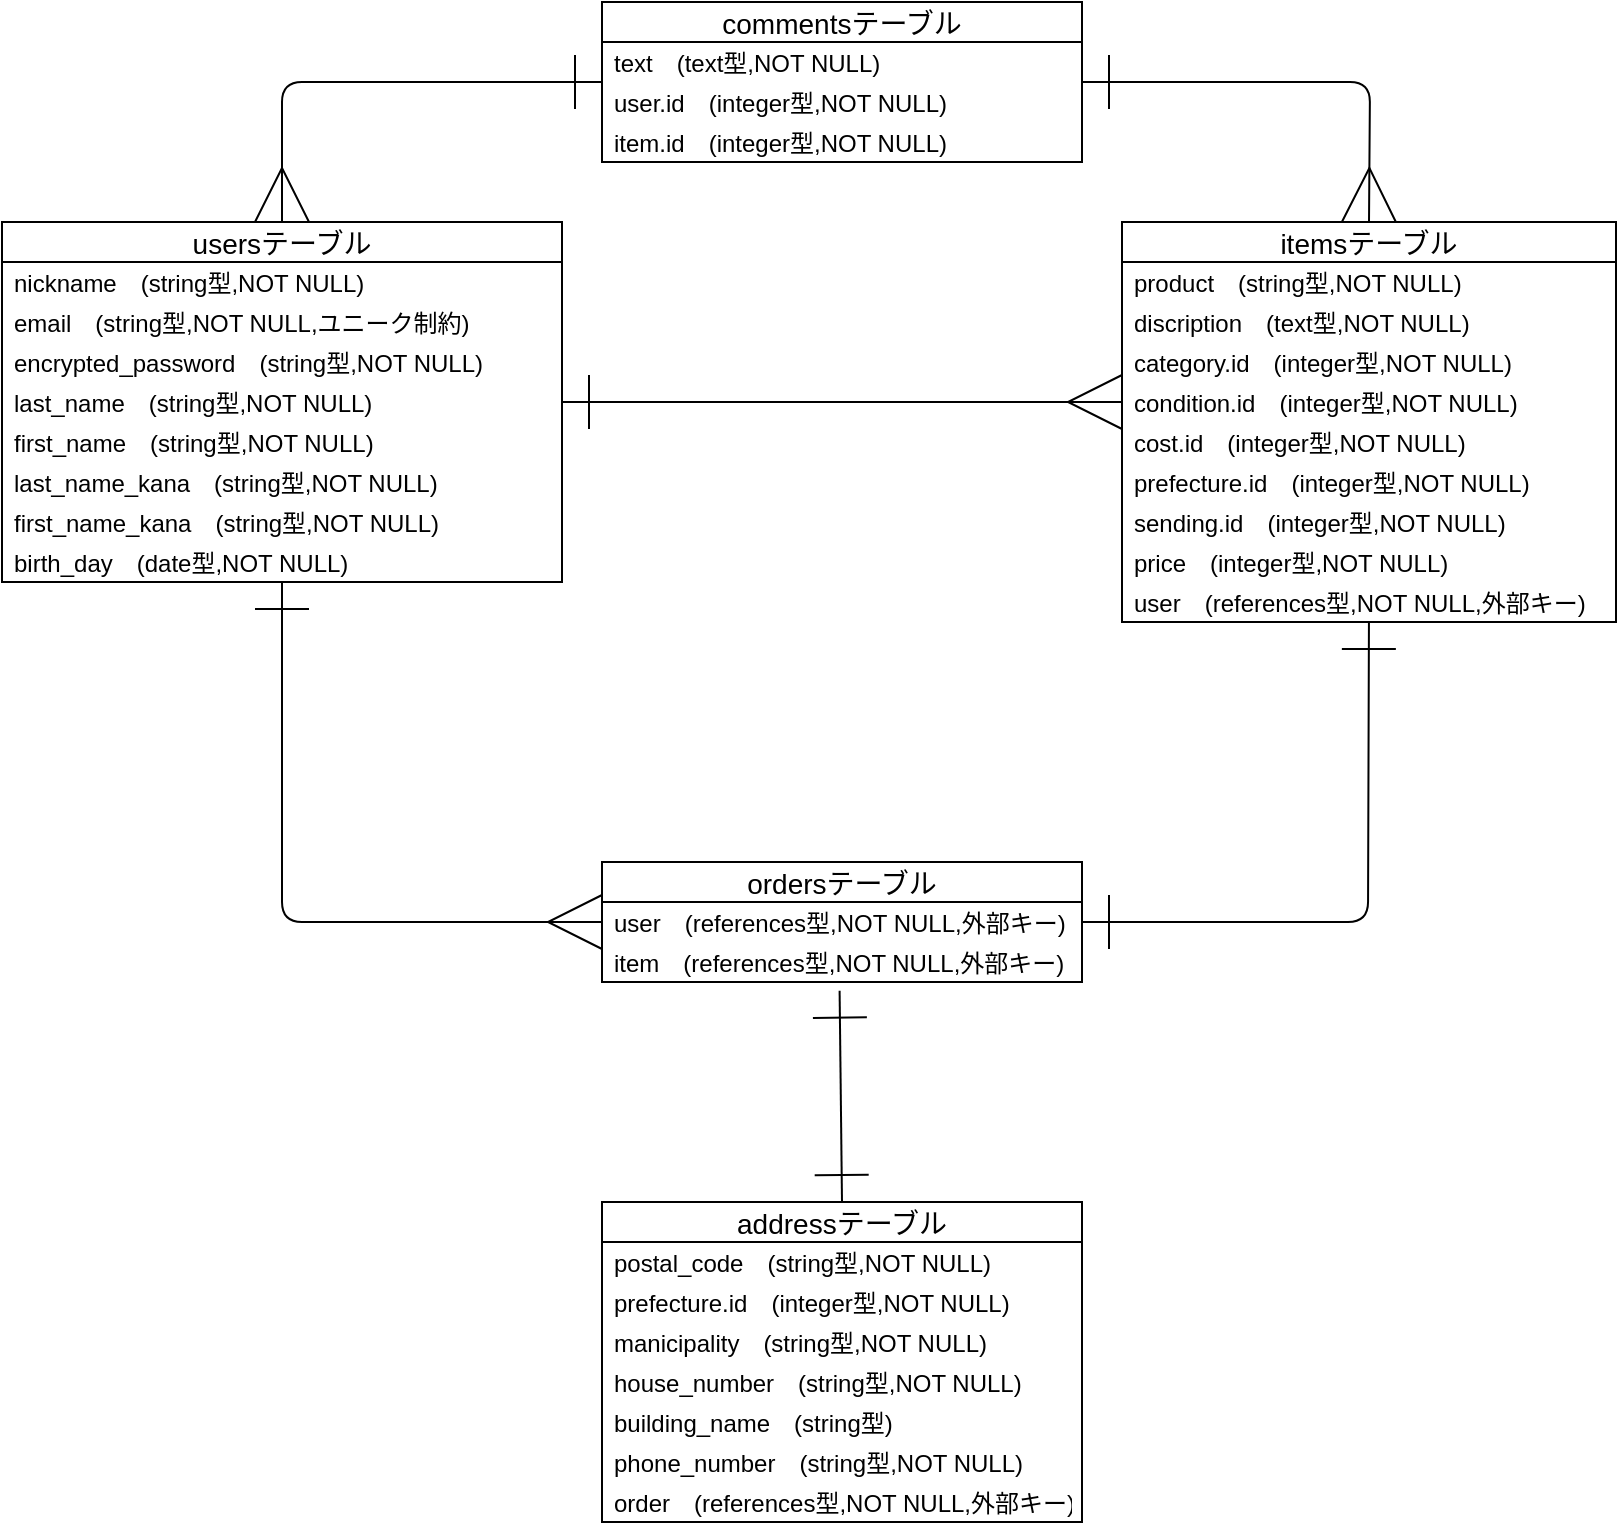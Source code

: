 <mxfile>
    <diagram id="03LH1cLZqZ4QkEywQgcy" name="ページ1">
        <mxGraphModel dx="502" dy="524" grid="1" gridSize="10" guides="1" tooltips="1" connect="1" arrows="1" fold="1" page="1" pageScale="1" pageWidth="827" pageHeight="1169" math="0" shadow="0">
            <root>
                <mxCell id="0"/>
                <mxCell id="1" parent="0"/>
                <mxCell id="2" value="usersテーブル" style="swimlane;fontStyle=0;childLayout=stackLayout;horizontal=1;startSize=20;horizontalStack=0;resizeParent=1;resizeParentMax=0;resizeLast=0;collapsible=1;marginBottom=0;align=center;fontSize=14;" parent="1" vertex="1">
                    <mxGeometry x="10" y="220" width="280" height="180" as="geometry"/>
                </mxCell>
                <mxCell id="3" value="nickname　(string型,NOT NULL)" style="text;strokeColor=none;fillColor=none;spacingLeft=4;spacingRight=4;overflow=hidden;rotatable=0;points=[[0,0.5],[1,0.5]];portConstraint=eastwest;fontSize=12;verticalAlign=middle;" parent="2" vertex="1">
                    <mxGeometry y="20" width="280" height="20" as="geometry"/>
                </mxCell>
                <mxCell id="4" value="email　(string型,NOT NULL,ユニーク制約)" style="text;strokeColor=none;fillColor=none;spacingLeft=4;spacingRight=4;overflow=hidden;rotatable=0;points=[[0,0.5],[1,0.5]];portConstraint=eastwest;fontSize=12;align=left;verticalAlign=middle;" parent="2" vertex="1">
                    <mxGeometry y="40" width="280" height="20" as="geometry"/>
                </mxCell>
                <mxCell id="5" value="encrypted_password　(string型,NOT NULL)" style="text;strokeColor=none;fillColor=none;spacingLeft=4;spacingRight=4;overflow=hidden;rotatable=0;points=[[0,0.5],[1,0.5]];portConstraint=eastwest;fontSize=12;verticalAlign=middle;" parent="2" vertex="1">
                    <mxGeometry y="60" width="280" height="20" as="geometry"/>
                </mxCell>
                <mxCell id="15" value="last_name　(string型,NOT NULL)" style="text;strokeColor=none;fillColor=none;spacingLeft=4;spacingRight=4;overflow=hidden;rotatable=0;points=[[0,0.5],[1,0.5]];portConstraint=eastwest;fontSize=12;verticalAlign=middle;" parent="2" vertex="1">
                    <mxGeometry y="80" width="280" height="20" as="geometry"/>
                </mxCell>
                <mxCell id="16" value="first_name　(string型,NOT NULL)" style="text;strokeColor=none;fillColor=none;spacingLeft=4;spacingRight=4;overflow=hidden;rotatable=0;points=[[0,0.5],[1,0.5]];portConstraint=eastwest;fontSize=12;verticalAlign=middle;" parent="2" vertex="1">
                    <mxGeometry y="100" width="280" height="20" as="geometry"/>
                </mxCell>
                <mxCell id="17" value="last_name_kana　(string型,NOT NULL)" style="text;strokeColor=none;fillColor=none;spacingLeft=4;spacingRight=4;overflow=hidden;rotatable=0;points=[[0,0.5],[1,0.5]];portConstraint=eastwest;fontSize=12;verticalAlign=middle;" parent="2" vertex="1">
                    <mxGeometry y="120" width="280" height="20" as="geometry"/>
                </mxCell>
                <mxCell id="18" value="first_name_kana　(string型,NOT NULL)" style="text;strokeColor=none;fillColor=none;spacingLeft=4;spacingRight=4;overflow=hidden;rotatable=0;points=[[0,0.5],[1,0.5]];portConstraint=eastwest;fontSize=12;verticalAlign=middle;" parent="2" vertex="1">
                    <mxGeometry y="140" width="280" height="20" as="geometry"/>
                </mxCell>
                <mxCell id="19" value="birth_day　(date型,NOT NULL)" style="text;strokeColor=none;fillColor=none;spacingLeft=4;spacingRight=4;overflow=hidden;rotatable=0;points=[[0,0.5],[1,0.5]];portConstraint=eastwest;fontSize=12;verticalAlign=middle;" parent="2" vertex="1">
                    <mxGeometry y="160" width="280" height="20" as="geometry"/>
                </mxCell>
                <mxCell id="6" value="itemsテーブル" style="swimlane;fontStyle=0;childLayout=stackLayout;horizontal=1;startSize=20;horizontalStack=0;resizeParent=1;resizeParentMax=0;resizeLast=0;collapsible=1;marginBottom=0;align=center;fontSize=14;" parent="1" vertex="1">
                    <mxGeometry x="570" y="220" width="247" height="200" as="geometry"/>
                </mxCell>
                <mxCell id="7" value="product　(string型,NOT NULL)" style="text;strokeColor=none;fillColor=none;spacingLeft=4;spacingRight=4;overflow=hidden;rotatable=0;points=[[0,0.5],[1,0.5]];portConstraint=eastwest;fontSize=12;align=left;verticalAlign=middle;" parent="6" vertex="1">
                    <mxGeometry y="20" width="247" height="20" as="geometry"/>
                </mxCell>
                <mxCell id="8" value="discription　(text型,NOT NULL)" style="text;strokeColor=none;fillColor=none;spacingLeft=4;spacingRight=4;overflow=hidden;rotatable=0;points=[[0,0.5],[1,0.5]];portConstraint=eastwest;fontSize=12;verticalAlign=middle;" parent="6" vertex="1">
                    <mxGeometry y="40" width="247" height="20" as="geometry"/>
                </mxCell>
                <mxCell id="9" value="category.id　(integer型,NOT NULL)" style="text;strokeColor=none;fillColor=none;spacingLeft=4;spacingRight=4;overflow=hidden;rotatable=0;points=[[0,0.5],[1,0.5]];portConstraint=eastwest;fontSize=12;verticalAlign=middle;" parent="6" vertex="1">
                    <mxGeometry y="60" width="247" height="20" as="geometry"/>
                </mxCell>
                <mxCell id="20" value="condition.id　(integer型,NOT NULL)" style="text;strokeColor=none;fillColor=none;spacingLeft=4;spacingRight=4;overflow=hidden;rotatable=0;points=[[0,0.5],[1,0.5]];portConstraint=eastwest;fontSize=12;verticalAlign=middle;" parent="6" vertex="1">
                    <mxGeometry y="80" width="247" height="20" as="geometry"/>
                </mxCell>
                <mxCell id="21" value="cost.id　(integer型,NOT NULL)" style="text;strokeColor=none;fillColor=none;spacingLeft=4;spacingRight=4;overflow=hidden;rotatable=0;points=[[0,0.5],[1,0.5]];portConstraint=eastwest;fontSize=12;verticalAlign=middle;" parent="6" vertex="1">
                    <mxGeometry y="100" width="247" height="20" as="geometry"/>
                </mxCell>
                <mxCell id="22" value="prefecture.id　(integer型,NOT NULL)" style="text;strokeColor=none;fillColor=none;spacingLeft=4;spacingRight=4;overflow=hidden;rotatable=0;points=[[0,0.5],[1,0.5]];portConstraint=eastwest;fontSize=12;verticalAlign=middle;" parent="6" vertex="1">
                    <mxGeometry y="120" width="247" height="20" as="geometry"/>
                </mxCell>
                <mxCell id="24" value="sending.id　(integer型,NOT NULL)" style="text;strokeColor=none;fillColor=none;spacingLeft=4;spacingRight=4;overflow=hidden;rotatable=0;points=[[0,0.5],[1,0.5]];portConstraint=eastwest;fontSize=12;verticalAlign=middle;" parent="6" vertex="1">
                    <mxGeometry y="140" width="247" height="20" as="geometry"/>
                </mxCell>
                <mxCell id="25" value="price　(integer型,NOT NULL)" style="text;strokeColor=none;fillColor=none;spacingLeft=4;spacingRight=4;overflow=hidden;rotatable=0;points=[[0,0.5],[1,0.5]];portConstraint=eastwest;fontSize=12;verticalAlign=middle;" parent="6" vertex="1">
                    <mxGeometry y="160" width="247" height="20" as="geometry"/>
                </mxCell>
                <mxCell id="26" value="user　(references型,NOT NULL,外部キー)" style="text;strokeColor=none;fillColor=none;spacingLeft=4;spacingRight=4;overflow=hidden;rotatable=0;points=[[0,0.5],[1,0.5]];portConstraint=eastwest;fontSize=12;verticalAlign=middle;" parent="6" vertex="1">
                    <mxGeometry y="180" width="247" height="20" as="geometry"/>
                </mxCell>
                <mxCell id="33" value="addressテーブル" style="swimlane;fontStyle=0;childLayout=stackLayout;horizontal=1;startSize=20;horizontalStack=0;resizeParent=1;resizeParentMax=0;resizeLast=0;collapsible=1;marginBottom=0;align=center;fontSize=14;" parent="1" vertex="1">
                    <mxGeometry x="310" y="710" width="240" height="160" as="geometry"/>
                </mxCell>
                <mxCell id="34" value="postal_code　(string型,NOT NULL)" style="text;strokeColor=none;fillColor=none;spacingLeft=4;spacingRight=4;overflow=hidden;rotatable=0;points=[[0,0.5],[1,0.5]];portConstraint=eastwest;fontSize=12;align=left;verticalAlign=middle;" parent="33" vertex="1">
                    <mxGeometry y="20" width="240" height="20" as="geometry"/>
                </mxCell>
                <mxCell id="39" value="prefecture.id　(integer型,NOT NULL)" style="text;strokeColor=none;fillColor=none;spacingLeft=4;spacingRight=4;overflow=hidden;rotatable=0;points=[[0,0.5],[1,0.5]];portConstraint=eastwest;fontSize=12;verticalAlign=middle;" parent="33" vertex="1">
                    <mxGeometry y="40" width="240" height="20" as="geometry"/>
                </mxCell>
                <mxCell id="35" value="manicipality　(string型,NOT NULL)" style="text;strokeColor=none;fillColor=none;spacingLeft=4;spacingRight=4;overflow=hidden;rotatable=0;points=[[0,0.5],[1,0.5]];portConstraint=eastwest;fontSize=12;verticalAlign=middle;" parent="33" vertex="1">
                    <mxGeometry y="60" width="240" height="20" as="geometry"/>
                </mxCell>
                <mxCell id="36" value="house_number　(string型,NOT NULL)" style="text;strokeColor=none;fillColor=none;spacingLeft=4;spacingRight=4;overflow=hidden;rotatable=0;points=[[0,0.5],[1,0.5]];portConstraint=eastwest;fontSize=12;verticalAlign=middle;" parent="33" vertex="1">
                    <mxGeometry y="80" width="240" height="20" as="geometry"/>
                </mxCell>
                <mxCell id="37" value="building_name　(string型)" style="text;strokeColor=none;fillColor=none;spacingLeft=4;spacingRight=4;overflow=hidden;rotatable=0;points=[[0,0.5],[1,0.5]];portConstraint=eastwest;fontSize=12;verticalAlign=middle;" parent="33" vertex="1">
                    <mxGeometry y="100" width="240" height="20" as="geometry"/>
                </mxCell>
                <mxCell id="38" value="phone_number　(string型,NOT NULL)" style="text;strokeColor=none;fillColor=none;spacingLeft=4;spacingRight=4;overflow=hidden;rotatable=0;points=[[0,0.5],[1,0.5]];portConstraint=eastwest;fontSize=12;verticalAlign=middle;" parent="33" vertex="1">
                    <mxGeometry y="120" width="240" height="20" as="geometry"/>
                </mxCell>
                <mxCell id="59" value="order　(references型,NOT NULL,外部キー)" style="text;strokeColor=none;fillColor=none;spacingLeft=4;spacingRight=4;overflow=hidden;rotatable=0;points=[[0,0.5],[1,0.5]];portConstraint=eastwest;fontSize=12;verticalAlign=middle;" vertex="1" parent="33">
                    <mxGeometry y="140" width="240" height="20" as="geometry"/>
                </mxCell>
                <mxCell id="43" value="ordersテーブル" style="swimlane;fontStyle=0;childLayout=stackLayout;horizontal=1;startSize=20;horizontalStack=0;resizeParent=1;resizeParentMax=0;resizeLast=0;collapsible=1;marginBottom=0;align=center;fontSize=14;" parent="1" vertex="1">
                    <mxGeometry x="310" y="540" width="240" height="60" as="geometry"/>
                </mxCell>
                <mxCell id="44" value="user　(references型,NOT NULL,外部キー)" style="text;strokeColor=none;fillColor=none;spacingLeft=4;spacingRight=4;overflow=hidden;rotatable=0;points=[[0,0.5],[1,0.5]];portConstraint=eastwest;fontSize=12;align=left;verticalAlign=middle;" parent="43" vertex="1">
                    <mxGeometry y="20" width="240" height="20" as="geometry"/>
                </mxCell>
                <mxCell id="45" value="item　(references型,NOT NULL,外部キー)" style="text;strokeColor=none;fillColor=none;spacingLeft=4;spacingRight=4;overflow=hidden;rotatable=0;points=[[0,0.5],[1,0.5]];portConstraint=eastwest;fontSize=12;verticalAlign=middle;" parent="43" vertex="1">
                    <mxGeometry y="40" width="240" height="20" as="geometry"/>
                </mxCell>
                <mxCell id="55" value="" style="fontSize=12;html=1;endArrow=ERone;endFill=1;elbow=vertical;startArrow=ERone;startFill=0;strokeWidth=1;jumpSize=5;endSize=25;startSize=25;entryX=0.495;entryY=1.216;entryDx=0;entryDy=0;entryPerimeter=0;exitX=0.5;exitY=0;exitDx=0;exitDy=0;" parent="1" source="33" target="45" edge="1">
                    <mxGeometry width="100" height="100" relative="1" as="geometry">
                        <mxPoint x="520" y="420" as="sourcePoint"/>
                        <mxPoint x="430" y="390" as="targetPoint"/>
                    </mxGeometry>
                </mxCell>
                <mxCell id="56" value="" style="edgeStyle=entityRelationEdgeStyle;fontSize=12;html=1;endArrow=ERmany;startSize=25;endSize=25;strokeWidth=1;elbow=vertical;jumpSize=5;exitX=1;exitY=0.5;exitDx=0;exitDy=0;entryX=0;entryY=0.5;entryDx=0;entryDy=0;startArrow=ERone;startFill=0;" parent="1" source="15" target="20" edge="1">
                    <mxGeometry width="100" height="100" relative="1" as="geometry">
                        <mxPoint x="420" y="190" as="sourcePoint"/>
                        <mxPoint x="560" y="120" as="targetPoint"/>
                    </mxGeometry>
                </mxCell>
                <mxCell id="57" value="" style="fontSize=12;html=1;endArrow=ERmany;startSize=25;endSize=25;strokeWidth=1;elbow=vertical;jumpSize=5;startArrow=ERone;startFill=0;entryX=0;entryY=0.5;entryDx=0;entryDy=0;" parent="1" target="44" edge="1">
                    <mxGeometry width="100" height="100" relative="1" as="geometry">
                        <mxPoint x="150" y="400" as="sourcePoint"/>
                        <mxPoint x="280" y="580" as="targetPoint"/>
                        <Array as="points">
                            <mxPoint x="150" y="570"/>
                        </Array>
                    </mxGeometry>
                </mxCell>
                <mxCell id="58" value="" style="fontSize=12;html=1;endArrow=ERone;endFill=1;elbow=vertical;startArrow=ERone;startFill=0;strokeWidth=1;jumpSize=5;endSize=25;startSize=25;exitX=1;exitY=0.5;exitDx=0;exitDy=0;" parent="1" source="44" target="26" edge="1">
                    <mxGeometry width="100" height="100" relative="1" as="geometry">
                        <mxPoint x="681.2" y="565.68" as="sourcePoint"/>
                        <mxPoint x="680" y="460.0" as="targetPoint"/>
                        <Array as="points">
                            <mxPoint x="693" y="570"/>
                        </Array>
                    </mxGeometry>
                </mxCell>
                <mxCell id="60" value="commentsテーブル" style="swimlane;fontStyle=0;childLayout=stackLayout;horizontal=1;startSize=20;horizontalStack=0;resizeParent=1;resizeParentMax=0;resizeLast=0;collapsible=1;marginBottom=0;align=center;fontSize=14;" vertex="1" parent="1">
                    <mxGeometry x="310" y="110" width="240" height="80" as="geometry"/>
                </mxCell>
                <mxCell id="65" value="text　(text型,NOT NULL)" style="text;strokeColor=none;fillColor=none;spacingLeft=4;spacingRight=4;overflow=hidden;rotatable=0;points=[[0,0.5],[1,0.5]];portConstraint=eastwest;fontSize=12;verticalAlign=middle;" vertex="1" parent="60">
                    <mxGeometry y="20" width="240" height="20" as="geometry"/>
                </mxCell>
                <mxCell id="61" value="user.id　(integer型,NOT NULL)" style="text;strokeColor=none;fillColor=none;spacingLeft=4;spacingRight=4;overflow=hidden;rotatable=0;points=[[0,0.5],[1,0.5]];portConstraint=eastwest;fontSize=12;align=left;verticalAlign=middle;" vertex="1" parent="60">
                    <mxGeometry y="40" width="240" height="20" as="geometry"/>
                </mxCell>
                <mxCell id="62" value="item.id　(integer型,NOT NULL)" style="text;strokeColor=none;fillColor=none;spacingLeft=4;spacingRight=4;overflow=hidden;rotatable=0;points=[[0,0.5],[1,0.5]];portConstraint=eastwest;fontSize=12;verticalAlign=middle;" vertex="1" parent="60">
                    <mxGeometry y="60" width="240" height="20" as="geometry"/>
                </mxCell>
                <mxCell id="63" value="" style="fontSize=12;html=1;endArrow=ERmany;startSize=25;endSize=25;strokeWidth=1;elbow=vertical;jumpSize=5;startArrow=ERone;startFill=0;entryX=0.5;entryY=0;entryDx=0;entryDy=0;exitX=1;exitY=0.5;exitDx=0;exitDy=0;" edge="1" parent="1" source="60" target="6">
                    <mxGeometry width="100" height="100" relative="1" as="geometry">
                        <mxPoint x="600" y="120" as="sourcePoint"/>
                        <mxPoint x="720" y="170" as="targetPoint"/>
                        <Array as="points">
                            <mxPoint x="694" y="150"/>
                        </Array>
                    </mxGeometry>
                </mxCell>
                <mxCell id="64" value="" style="fontSize=12;html=1;endArrow=ERmany;startSize=25;endSize=25;strokeWidth=1;elbow=vertical;jumpSize=5;startArrow=ERone;startFill=0;entryX=0.5;entryY=0;entryDx=0;entryDy=0;" edge="1" parent="1" target="2">
                    <mxGeometry width="100" height="100" relative="1" as="geometry">
                        <mxPoint x="310" y="150" as="sourcePoint"/>
                        <mxPoint x="130" y="180" as="targetPoint"/>
                        <Array as="points">
                            <mxPoint x="150" y="150"/>
                        </Array>
                    </mxGeometry>
                </mxCell>
            </root>
        </mxGraphModel>
    </diagram>
</mxfile>
